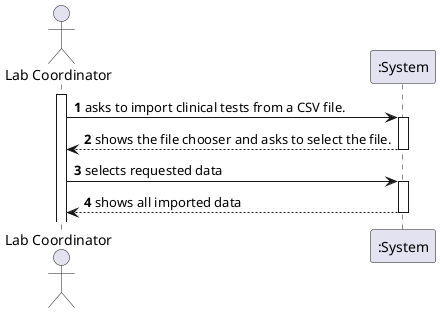 @startuml

autonumber
actor "Lab Coordinator" as MLT

activate MLT
MLT -> ":System" :  asks to import clinical tests from a CSV file.
activate ":System"
":System" --> MLT : shows the file chooser and asks to select the file.
deactivate ":System"

MLT -> ":System" : selects requested data
activate ":System"

":System" --> MLT : shows all imported data
deactivate ":System"

@enduml